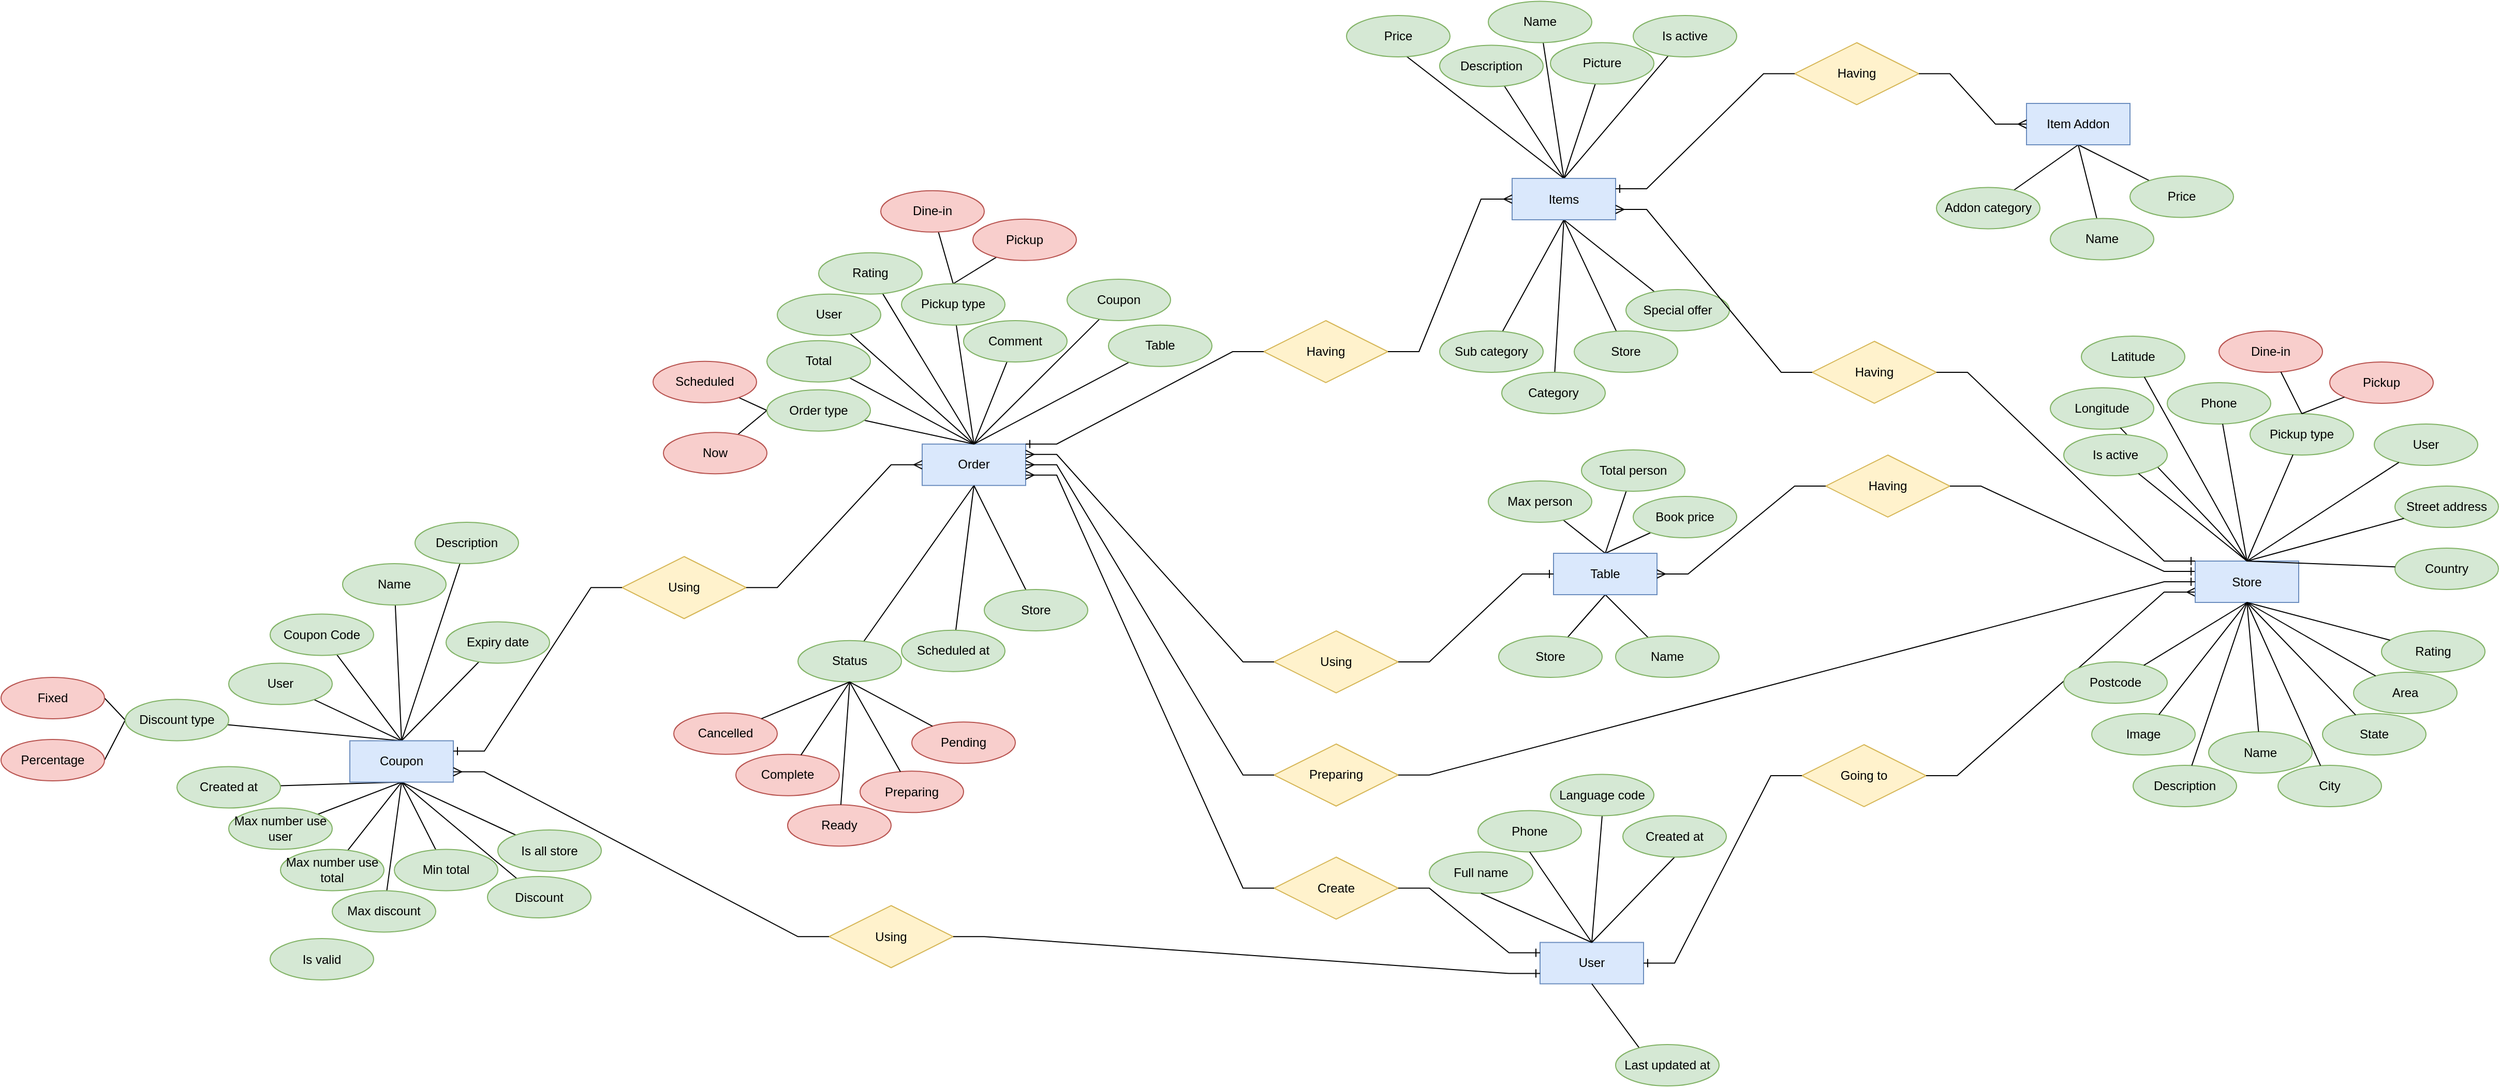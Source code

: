<mxfile version="17.3.0" type="device"><diagram id="HuXtwQ8Sy-i9ZQJ4_Wx1" name="Page-1"><mxGraphModel dx="3544" dy="1896" grid="1" gridSize="10" guides="1" tooltips="1" connect="1" arrows="1" fold="1" page="1" pageScale="1" pageWidth="827" pageHeight="1169" math="0" shadow="0"><root><mxCell id="0"/><mxCell id="1" parent="0"/><mxCell id="6XpswKt0J4BqxLUKa-q8-3" value="User" style="whiteSpace=wrap;html=1;align=center;fillColor=#dae8fc;strokeColor=#6c8ebf;" vertex="1" parent="1"><mxGeometry x="-573" y="661.25" width="100" height="40" as="geometry"/></mxCell><mxCell id="6XpswKt0J4BqxLUKa-q8-4" value="Full name" style="ellipse;whiteSpace=wrap;html=1;align=center;fillColor=#d5e8d4;strokeColor=#82b366;" vertex="1" parent="1"><mxGeometry x="-680" y="573.75" width="100" height="40" as="geometry"/></mxCell><mxCell id="6XpswKt0J4BqxLUKa-q8-5" value="" style="endArrow=none;html=1;rounded=0;exitX=0.5;exitY=1;exitDx=0;exitDy=0;entryX=0.5;entryY=0;entryDx=0;entryDy=0;" edge="1" parent="1" source="6XpswKt0J4BqxLUKa-q8-4" target="6XpswKt0J4BqxLUKa-q8-3"><mxGeometry relative="1" as="geometry"><mxPoint x="-600" y="666.25" as="sourcePoint"/><mxPoint x="-530" y="656.25" as="targetPoint"/></mxGeometry></mxCell><mxCell id="6XpswKt0J4BqxLUKa-q8-6" value="Phone" style="ellipse;whiteSpace=wrap;html=1;align=center;fillColor=#d5e8d4;strokeColor=#82b366;" vertex="1" parent="1"><mxGeometry x="-633" y="533.75" width="100" height="40" as="geometry"/></mxCell><mxCell id="6XpswKt0J4BqxLUKa-q8-7" value="" style="endArrow=none;html=1;rounded=0;exitX=0.5;exitY=1;exitDx=0;exitDy=0;entryX=0.5;entryY=0;entryDx=0;entryDy=0;" edge="1" parent="1" source="6XpswKt0J4BqxLUKa-q8-6" target="6XpswKt0J4BqxLUKa-q8-3"><mxGeometry relative="1" as="geometry"><mxPoint x="-550" y="618.75" as="sourcePoint"/><mxPoint x="-523" y="656.25" as="targetPoint"/></mxGeometry></mxCell><mxCell id="6XpswKt0J4BqxLUKa-q8-8" style="edgeStyle=none;curved=1;rounded=0;orthogonalLoop=1;jettySize=auto;html=1;exitX=0.5;exitY=1;exitDx=0;exitDy=0;entryX=0.5;entryY=0;entryDx=0;entryDy=0;endArrow=none;startSize=14;endSize=14;sourcePerimeterSpacing=8;targetPerimeterSpacing=8;endFill=0;" edge="1" parent="1" source="6XpswKt0J4BqxLUKa-q8-9" target="6XpswKt0J4BqxLUKa-q8-3"><mxGeometry relative="1" as="geometry"/></mxCell><mxCell id="6XpswKt0J4BqxLUKa-q8-9" value="Language code" style="ellipse;whiteSpace=wrap;html=1;align=center;fillColor=#d5e8d4;strokeColor=#82b366;" vertex="1" parent="1"><mxGeometry x="-563" y="498.75" width="100" height="40" as="geometry"/></mxCell><mxCell id="6XpswKt0J4BqxLUKa-q8-10" style="edgeStyle=none;curved=1;rounded=0;orthogonalLoop=1;jettySize=auto;html=1;exitX=0.5;exitY=1;exitDx=0;exitDy=0;entryX=0.5;entryY=0;entryDx=0;entryDy=0;endArrow=none;endFill=0;startSize=14;endSize=14;sourcePerimeterSpacing=8;targetPerimeterSpacing=8;" edge="1" parent="1" source="6XpswKt0J4BqxLUKa-q8-11" target="6XpswKt0J4BqxLUKa-q8-3"><mxGeometry relative="1" as="geometry"/></mxCell><mxCell id="6XpswKt0J4BqxLUKa-q8-11" value="Created at" style="ellipse;whiteSpace=wrap;html=1;align=center;fillColor=#d5e8d4;strokeColor=#82b366;" vertex="1" parent="1"><mxGeometry x="-493" y="538.75" width="100" height="40" as="geometry"/></mxCell><mxCell id="6XpswKt0J4BqxLUKa-q8-12" style="edgeStyle=none;curved=1;rounded=0;orthogonalLoop=1;jettySize=auto;html=1;exitX=0.5;exitY=1;exitDx=0;exitDy=0;endArrow=none;endFill=0;startSize=14;endSize=14;sourcePerimeterSpacing=8;targetPerimeterSpacing=8;entryX=0.5;entryY=1;entryDx=0;entryDy=0;" edge="1" parent="1" source="6XpswKt0J4BqxLUKa-q8-13" target="6XpswKt0J4BqxLUKa-q8-3"><mxGeometry relative="1" as="geometry"><mxPoint x="-520" y="710" as="targetPoint"/></mxGeometry></mxCell><mxCell id="6XpswKt0J4BqxLUKa-q8-13" value="Last updated at" style="ellipse;whiteSpace=wrap;html=1;align=center;fillColor=#d5e8d4;strokeColor=#82b366;" vertex="1" parent="1"><mxGeometry x="-500" y="760" width="100" height="40" as="geometry"/></mxCell><mxCell id="6XpswKt0J4BqxLUKa-q8-70" style="edgeStyle=none;rounded=0;orthogonalLoop=1;jettySize=auto;html=1;exitX=0.5;exitY=0;exitDx=0;exitDy=0;endArrow=none;endFill=0;" edge="1" parent="1" source="6XpswKt0J4BqxLUKa-q8-31" target="6XpswKt0J4BqxLUKa-q8-32"><mxGeometry relative="1" as="geometry"/></mxCell><mxCell id="6XpswKt0J4BqxLUKa-q8-71" style="edgeStyle=none;rounded=0;orthogonalLoop=1;jettySize=auto;html=1;exitX=0.5;exitY=0;exitDx=0;exitDy=0;endArrow=none;endFill=0;" edge="1" parent="1" source="6XpswKt0J4BqxLUKa-q8-31" target="6XpswKt0J4BqxLUKa-q8-33"><mxGeometry relative="1" as="geometry"/></mxCell><mxCell id="6XpswKt0J4BqxLUKa-q8-72" style="edgeStyle=none;rounded=0;orthogonalLoop=1;jettySize=auto;html=1;exitX=0.5;exitY=0;exitDx=0;exitDy=0;endArrow=none;endFill=0;" edge="1" parent="1" source="6XpswKt0J4BqxLUKa-q8-31" target="6XpswKt0J4BqxLUKa-q8-34"><mxGeometry relative="1" as="geometry"/></mxCell><mxCell id="6XpswKt0J4BqxLUKa-q8-73" style="edgeStyle=none;rounded=0;orthogonalLoop=1;jettySize=auto;html=1;exitX=0.5;exitY=0;exitDx=0;exitDy=0;endArrow=none;endFill=0;" edge="1" parent="1" source="6XpswKt0J4BqxLUKa-q8-31" target="6XpswKt0J4BqxLUKa-q8-35"><mxGeometry relative="1" as="geometry"/></mxCell><mxCell id="6XpswKt0J4BqxLUKa-q8-74" style="edgeStyle=none;rounded=0;orthogonalLoop=1;jettySize=auto;html=1;exitX=0.5;exitY=0;exitDx=0;exitDy=0;endArrow=none;endFill=0;" edge="1" parent="1" source="6XpswKt0J4BqxLUKa-q8-31" target="6XpswKt0J4BqxLUKa-q8-36"><mxGeometry relative="1" as="geometry"/></mxCell><mxCell id="6XpswKt0J4BqxLUKa-q8-75" style="edgeStyle=none;rounded=0;orthogonalLoop=1;jettySize=auto;html=1;exitX=0.5;exitY=0;exitDx=0;exitDy=0;endArrow=none;endFill=0;" edge="1" parent="1" source="6XpswKt0J4BqxLUKa-q8-31" target="6XpswKt0J4BqxLUKa-q8-39"><mxGeometry relative="1" as="geometry"/></mxCell><mxCell id="6XpswKt0J4BqxLUKa-q8-76" style="edgeStyle=none;rounded=0;orthogonalLoop=1;jettySize=auto;html=1;exitX=0.5;exitY=1;exitDx=0;exitDy=0;endArrow=none;endFill=0;" edge="1" parent="1" source="6XpswKt0J4BqxLUKa-q8-31" target="6XpswKt0J4BqxLUKa-q8-47"><mxGeometry relative="1" as="geometry"/></mxCell><mxCell id="6XpswKt0J4BqxLUKa-q8-77" style="edgeStyle=none;rounded=0;orthogonalLoop=1;jettySize=auto;html=1;exitX=0.5;exitY=1;exitDx=0;exitDy=0;endArrow=none;endFill=0;" edge="1" parent="1" source="6XpswKt0J4BqxLUKa-q8-31" target="6XpswKt0J4BqxLUKa-q8-46"><mxGeometry relative="1" as="geometry"/></mxCell><mxCell id="6XpswKt0J4BqxLUKa-q8-78" style="edgeStyle=none;rounded=0;orthogonalLoop=1;jettySize=auto;html=1;exitX=0.5;exitY=1;exitDx=0;exitDy=0;endArrow=none;endFill=0;" edge="1" parent="1" source="6XpswKt0J4BqxLUKa-q8-31" target="6XpswKt0J4BqxLUKa-q8-45"><mxGeometry relative="1" as="geometry"/></mxCell><mxCell id="6XpswKt0J4BqxLUKa-q8-79" style="edgeStyle=none;rounded=0;orthogonalLoop=1;jettySize=auto;html=1;exitX=0.5;exitY=1;exitDx=0;exitDy=0;endArrow=none;endFill=0;" edge="1" parent="1" source="6XpswKt0J4BqxLUKa-q8-31" target="6XpswKt0J4BqxLUKa-q8-44"><mxGeometry relative="1" as="geometry"/></mxCell><mxCell id="6XpswKt0J4BqxLUKa-q8-80" style="edgeStyle=none;rounded=0;orthogonalLoop=1;jettySize=auto;html=1;exitX=0.5;exitY=1;exitDx=0;exitDy=0;endArrow=none;endFill=0;" edge="1" parent="1" source="6XpswKt0J4BqxLUKa-q8-31" target="6XpswKt0J4BqxLUKa-q8-43"><mxGeometry relative="1" as="geometry"/></mxCell><mxCell id="6XpswKt0J4BqxLUKa-q8-81" style="edgeStyle=none;rounded=0;orthogonalLoop=1;jettySize=auto;html=1;exitX=0.5;exitY=1;exitDx=0;exitDy=0;endArrow=none;endFill=0;" edge="1" parent="1" source="6XpswKt0J4BqxLUKa-q8-31" target="6XpswKt0J4BqxLUKa-q8-42"><mxGeometry relative="1" as="geometry"/></mxCell><mxCell id="6XpswKt0J4BqxLUKa-q8-82" style="edgeStyle=none;rounded=0;orthogonalLoop=1;jettySize=auto;html=1;exitX=0.5;exitY=1;exitDx=0;exitDy=0;endArrow=none;endFill=0;" edge="1" parent="1" source="6XpswKt0J4BqxLUKa-q8-31" target="6XpswKt0J4BqxLUKa-q8-48"><mxGeometry relative="1" as="geometry"/></mxCell><mxCell id="6XpswKt0J4BqxLUKa-q8-31" value="Coupon" style="whiteSpace=wrap;html=1;align=center;fillColor=#dae8fc;strokeColor=#6c8ebf;" vertex="1" parent="1"><mxGeometry x="-1723" y="466.25" width="100" height="40" as="geometry"/></mxCell><mxCell id="6XpswKt0J4BqxLUKa-q8-32" value="User" style="ellipse;whiteSpace=wrap;html=1;align=center;fillColor=#d5e8d4;strokeColor=#82b366;" vertex="1" parent="1"><mxGeometry x="-1840" y="391.25" width="100" height="40" as="geometry"/></mxCell><mxCell id="6XpswKt0J4BqxLUKa-q8-33" value="Coupon Code" style="ellipse;whiteSpace=wrap;html=1;align=center;fillColor=#d5e8d4;strokeColor=#82b366;" vertex="1" parent="1"><mxGeometry x="-1800" y="343.75" width="100" height="40" as="geometry"/></mxCell><mxCell id="6XpswKt0J4BqxLUKa-q8-34" value="Name" style="ellipse;whiteSpace=wrap;html=1;align=center;fillColor=#d5e8d4;strokeColor=#82b366;" vertex="1" parent="1"><mxGeometry x="-1730" y="295" width="100" height="40" as="geometry"/></mxCell><mxCell id="6XpswKt0J4BqxLUKa-q8-35" value="Description" style="ellipse;whiteSpace=wrap;html=1;align=center;fillColor=#d5e8d4;strokeColor=#82b366;" vertex="1" parent="1"><mxGeometry x="-1660" y="255" width="100" height="40" as="geometry"/></mxCell><mxCell id="6XpswKt0J4BqxLUKa-q8-36" value="Expiry date" style="ellipse;whiteSpace=wrap;html=1;align=center;fillColor=#d5e8d4;strokeColor=#82b366;" vertex="1" parent="1"><mxGeometry x="-1630" y="351.25" width="100" height="40" as="geometry"/></mxCell><mxCell id="6XpswKt0J4BqxLUKa-q8-37" style="edgeStyle=none;curved=1;rounded=0;orthogonalLoop=1;jettySize=auto;html=1;exitX=0;exitY=0.5;exitDx=0;exitDy=0;entryX=1;entryY=0.5;entryDx=0;entryDy=0;endArrow=none;endFill=0;startSize=14;endSize=14;sourcePerimeterSpacing=8;targetPerimeterSpacing=8;" edge="1" parent="1" source="6XpswKt0J4BqxLUKa-q8-39" target="6XpswKt0J4BqxLUKa-q8-41"><mxGeometry relative="1" as="geometry"/></mxCell><mxCell id="6XpswKt0J4BqxLUKa-q8-38" style="edgeStyle=none;curved=1;rounded=0;orthogonalLoop=1;jettySize=auto;html=1;exitX=0;exitY=0.5;exitDx=0;exitDy=0;entryX=1;entryY=0.5;entryDx=0;entryDy=0;endArrow=none;endFill=0;startSize=14;endSize=14;sourcePerimeterSpacing=8;targetPerimeterSpacing=8;" edge="1" parent="1" source="6XpswKt0J4BqxLUKa-q8-39" target="6XpswKt0J4BqxLUKa-q8-40"><mxGeometry relative="1" as="geometry"/></mxCell><mxCell id="6XpswKt0J4BqxLUKa-q8-39" value="Discount type" style="ellipse;whiteSpace=wrap;html=1;align=center;fillColor=#d5e8d4;strokeColor=#82b366;" vertex="1" parent="1"><mxGeometry x="-1940" y="426.25" width="100" height="40" as="geometry"/></mxCell><mxCell id="6XpswKt0J4BqxLUKa-q8-40" value="Fixed" style="ellipse;whiteSpace=wrap;html=1;align=center;fillColor=#f8cecc;strokeColor=#b85450;" vertex="1" parent="1"><mxGeometry x="-2060" y="405" width="100" height="40" as="geometry"/></mxCell><mxCell id="6XpswKt0J4BqxLUKa-q8-41" value="Percentage" style="ellipse;whiteSpace=wrap;html=1;align=center;fillColor=#f8cecc;strokeColor=#b85450;" vertex="1" parent="1"><mxGeometry x="-2060" y="465" width="100" height="40" as="geometry"/></mxCell><mxCell id="6XpswKt0J4BqxLUKa-q8-42" value="Discount" style="ellipse;whiteSpace=wrap;html=1;align=center;fillColor=#d5e8d4;strokeColor=#82b366;" vertex="1" parent="1"><mxGeometry x="-1590" y="597.5" width="100" height="40" as="geometry"/></mxCell><mxCell id="6XpswKt0J4BqxLUKa-q8-43" value="Min total" style="ellipse;whiteSpace=wrap;html=1;align=center;fillColor=#d5e8d4;strokeColor=#82b366;" vertex="1" parent="1"><mxGeometry x="-1680" y="571.25" width="100" height="40" as="geometry"/></mxCell><mxCell id="6XpswKt0J4BqxLUKa-q8-44" value="Max discount" style="ellipse;whiteSpace=wrap;html=1;align=center;fillColor=#d5e8d4;strokeColor=#82b366;" vertex="1" parent="1"><mxGeometry x="-1740" y="611.25" width="100" height="40" as="geometry"/></mxCell><mxCell id="6XpswKt0J4BqxLUKa-q8-45" value="Max number use total" style="ellipse;whiteSpace=wrap;html=1;align=center;fillColor=#d5e8d4;strokeColor=#82b366;" vertex="1" parent="1"><mxGeometry x="-1790" y="571.25" width="100" height="40" as="geometry"/></mxCell><mxCell id="6XpswKt0J4BqxLUKa-q8-46" value="Max number use user" style="ellipse;whiteSpace=wrap;html=1;align=center;fillColor=#d5e8d4;strokeColor=#82b366;" vertex="1" parent="1"><mxGeometry x="-1840" y="531.25" width="100" height="40" as="geometry"/></mxCell><mxCell id="6XpswKt0J4BqxLUKa-q8-47" value="Created at" style="ellipse;whiteSpace=wrap;html=1;align=center;fillColor=#d5e8d4;strokeColor=#82b366;" vertex="1" parent="1"><mxGeometry x="-1890" y="491.25" width="100" height="40" as="geometry"/></mxCell><mxCell id="6XpswKt0J4BqxLUKa-q8-48" value="Is all store" style="ellipse;whiteSpace=wrap;html=1;align=center;fillColor=#d5e8d4;strokeColor=#82b366;" vertex="1" parent="1"><mxGeometry x="-1580" y="552.5" width="100" height="40" as="geometry"/></mxCell><mxCell id="6XpswKt0J4BqxLUKa-q8-49" value="Is valid" style="ellipse;whiteSpace=wrap;html=1;align=center;fillColor=#d5e8d4;strokeColor=#82b366;" vertex="1" parent="1"><mxGeometry x="-1800" y="657.5" width="100" height="40" as="geometry"/></mxCell><mxCell id="6XpswKt0J4BqxLUKa-q8-50" value="Using" style="shape=rhombus;perimeter=rhombusPerimeter;whiteSpace=wrap;html=1;align=center;fillColor=#fff2cc;strokeColor=#d6b656;" vertex="1" parent="1"><mxGeometry x="-1260" y="625.63" width="120" height="60" as="geometry"/></mxCell><mxCell id="6XpswKt0J4BqxLUKa-q8-52" value="" style="edgeStyle=entityRelationEdgeStyle;fontSize=12;html=1;endArrow=ERmany;rounded=0;entryX=1;entryY=0.75;entryDx=0;entryDy=0;" edge="1" parent="1" source="6XpswKt0J4BqxLUKa-q8-50" target="6XpswKt0J4BqxLUKa-q8-31"><mxGeometry width="100" height="100" relative="1" as="geometry"><mxPoint x="-1670.0" y="745.63" as="sourcePoint"/><mxPoint x="-1580" y="820.63" as="targetPoint"/></mxGeometry></mxCell><mxCell id="6XpswKt0J4BqxLUKa-q8-53" value="" style="edgeStyle=entityRelationEdgeStyle;fontSize=12;html=1;endArrow=ERone;endFill=1;rounded=0;exitX=1;exitY=0.5;exitDx=0;exitDy=0;entryX=0;entryY=0.75;entryDx=0;entryDy=0;" edge="1" parent="1" source="6XpswKt0J4BqxLUKa-q8-50" target="6XpswKt0J4BqxLUKa-q8-3"><mxGeometry width="100" height="100" relative="1" as="geometry"><mxPoint x="-837" y="1038.75" as="sourcePoint"/><mxPoint x="-627" y="933.75" as="targetPoint"/></mxGeometry></mxCell><mxCell id="6XpswKt0J4BqxLUKa-q8-64" style="edgeStyle=none;rounded=0;orthogonalLoop=1;jettySize=auto;html=1;exitX=0.5;exitY=0;exitDx=0;exitDy=0;endArrow=none;endFill=0;" edge="1" parent="1" source="6XpswKt0J4BqxLUKa-q8-55" target="6XpswKt0J4BqxLUKa-q8-59"><mxGeometry relative="1" as="geometry"/></mxCell><mxCell id="6XpswKt0J4BqxLUKa-q8-83" style="edgeStyle=none;rounded=0;orthogonalLoop=1;jettySize=auto;html=1;exitX=0.5;exitY=1;exitDx=0;exitDy=0;endArrow=none;endFill=0;" edge="1" parent="1" source="6XpswKt0J4BqxLUKa-q8-55" target="6XpswKt0J4BqxLUKa-q8-65"><mxGeometry relative="1" as="geometry"/></mxCell><mxCell id="6XpswKt0J4BqxLUKa-q8-115" style="edgeStyle=none;rounded=0;orthogonalLoop=1;jettySize=auto;html=1;exitX=0.5;exitY=1;exitDx=0;exitDy=0;endArrow=none;endFill=0;" edge="1" parent="1" source="6XpswKt0J4BqxLUKa-q8-55" target="6XpswKt0J4BqxLUKa-q8-97"><mxGeometry relative="1" as="geometry"/></mxCell><mxCell id="6XpswKt0J4BqxLUKa-q8-116" style="edgeStyle=none;rounded=0;orthogonalLoop=1;jettySize=auto;html=1;exitX=0.5;exitY=0;exitDx=0;exitDy=0;endArrow=none;endFill=0;" edge="1" parent="1" source="6XpswKt0J4BqxLUKa-q8-55" target="6XpswKt0J4BqxLUKa-q8-56"><mxGeometry relative="1" as="geometry"/></mxCell><mxCell id="6XpswKt0J4BqxLUKa-q8-117" style="edgeStyle=none;rounded=0;orthogonalLoop=1;jettySize=auto;html=1;exitX=0.5;exitY=0;exitDx=0;exitDy=0;endArrow=none;endFill=0;" edge="1" parent="1" source="6XpswKt0J4BqxLUKa-q8-55" target="6XpswKt0J4BqxLUKa-q8-104"><mxGeometry relative="1" as="geometry"/></mxCell><mxCell id="6XpswKt0J4BqxLUKa-q8-118" style="edgeStyle=none;rounded=0;orthogonalLoop=1;jettySize=auto;html=1;exitX=0.5;exitY=0;exitDx=0;exitDy=0;endArrow=none;endFill=0;" edge="1" parent="1" source="6XpswKt0J4BqxLUKa-q8-55" target="6XpswKt0J4BqxLUKa-q8-98"><mxGeometry relative="1" as="geometry"/></mxCell><mxCell id="6XpswKt0J4BqxLUKa-q8-119" style="edgeStyle=none;rounded=0;orthogonalLoop=1;jettySize=auto;html=1;exitX=0.5;exitY=0;exitDx=0;exitDy=0;endArrow=none;endFill=0;" edge="1" parent="1" source="6XpswKt0J4BqxLUKa-q8-55" target="6XpswKt0J4BqxLUKa-q8-105"><mxGeometry relative="1" as="geometry"/></mxCell><mxCell id="6XpswKt0J4BqxLUKa-q8-55" value="Order" style="whiteSpace=wrap;html=1;align=center;fillColor=#dae8fc;strokeColor=#6c8ebf;" vertex="1" parent="1"><mxGeometry x="-1170" y="179.38" width="100" height="40" as="geometry"/></mxCell><mxCell id="6XpswKt0J4BqxLUKa-q8-56" value="User" style="ellipse;whiteSpace=wrap;html=1;align=center;fillColor=#d5e8d4;strokeColor=#82b366;" vertex="1" parent="1"><mxGeometry x="-1310" y="34.38" width="100" height="40" as="geometry"/></mxCell><mxCell id="6XpswKt0J4BqxLUKa-q8-61" style="edgeStyle=none;rounded=0;orthogonalLoop=1;jettySize=auto;html=1;entryX=0.5;entryY=1;entryDx=0;entryDy=0;endArrow=none;endFill=0;" edge="1" parent="1" source="6XpswKt0J4BqxLUKa-q8-57" target="6XpswKt0J4BqxLUKa-q8-55"><mxGeometry relative="1" as="geometry"/></mxCell><mxCell id="6XpswKt0J4BqxLUKa-q8-57" value="Store" style="ellipse;whiteSpace=wrap;html=1;align=center;fillColor=#d5e8d4;strokeColor=#82b366;" vertex="1" parent="1"><mxGeometry x="-1110" y="320" width="100" height="40" as="geometry"/></mxCell><mxCell id="6XpswKt0J4BqxLUKa-q8-62" style="edgeStyle=none;rounded=0;orthogonalLoop=1;jettySize=auto;html=1;endArrow=none;endFill=0;entryX=0.5;entryY=0;entryDx=0;entryDy=0;" edge="1" parent="1" source="6XpswKt0J4BqxLUKa-q8-58" target="6XpswKt0J4BqxLUKa-q8-55"><mxGeometry relative="1" as="geometry"><mxPoint x="-1120" y="219.38" as="targetPoint"/></mxGeometry></mxCell><mxCell id="6XpswKt0J4BqxLUKa-q8-58" value="Table" style="ellipse;whiteSpace=wrap;html=1;align=center;fillColor=#d5e8d4;strokeColor=#82b366;" vertex="1" parent="1"><mxGeometry x="-990" y="64.38" width="100" height="40" as="geometry"/></mxCell><mxCell id="6XpswKt0J4BqxLUKa-q8-59" value="Total" style="ellipse;whiteSpace=wrap;html=1;align=center;fillColor=#d5e8d4;strokeColor=#82b366;" vertex="1" parent="1"><mxGeometry x="-1320" y="79.38" width="100" height="40" as="geometry"/></mxCell><mxCell id="6XpswKt0J4BqxLUKa-q8-63" style="edgeStyle=none;rounded=0;orthogonalLoop=1;jettySize=auto;html=1;entryX=0.5;entryY=0;entryDx=0;entryDy=0;endArrow=none;endFill=0;" edge="1" parent="1" source="6XpswKt0J4BqxLUKa-q8-60" target="6XpswKt0J4BqxLUKa-q8-55"><mxGeometry relative="1" as="geometry"/></mxCell><mxCell id="6XpswKt0J4BqxLUKa-q8-60" value="Coupon" style="ellipse;whiteSpace=wrap;html=1;align=center;fillColor=#d5e8d4;strokeColor=#82b366;" vertex="1" parent="1"><mxGeometry x="-1030" y="20.0" width="100" height="40" as="geometry"/></mxCell><mxCell id="6XpswKt0J4BqxLUKa-q8-67" style="edgeStyle=none;rounded=0;orthogonalLoop=1;jettySize=auto;html=1;entryX=0.5;entryY=0;entryDx=0;entryDy=0;endArrow=none;endFill=0;" edge="1" parent="1" source="6XpswKt0J4BqxLUKa-q8-66" target="6XpswKt0J4BqxLUKa-q8-55"><mxGeometry relative="1" as="geometry"/></mxCell><mxCell id="6XpswKt0J4BqxLUKa-q8-94" style="edgeStyle=none;rounded=0;orthogonalLoop=1;jettySize=auto;html=1;exitX=0;exitY=0.5;exitDx=0;exitDy=0;endArrow=none;endFill=0;" edge="1" parent="1" source="6XpswKt0J4BqxLUKa-q8-66" target="6XpswKt0J4BqxLUKa-q8-93"><mxGeometry relative="1" as="geometry"/></mxCell><mxCell id="6XpswKt0J4BqxLUKa-q8-96" style="edgeStyle=none;rounded=0;orthogonalLoop=1;jettySize=auto;html=1;exitX=0;exitY=0.5;exitDx=0;exitDy=0;endArrow=none;endFill=0;" edge="1" parent="1" source="6XpswKt0J4BqxLUKa-q8-66" target="6XpswKt0J4BqxLUKa-q8-95"><mxGeometry relative="1" as="geometry"/></mxCell><mxCell id="6XpswKt0J4BqxLUKa-q8-66" value="Order type" style="ellipse;whiteSpace=wrap;html=1;align=center;fillColor=#d5e8d4;strokeColor=#82b366;" vertex="1" parent="1"><mxGeometry x="-1320" y="126.88" width="100" height="40" as="geometry"/></mxCell><mxCell id="6XpswKt0J4BqxLUKa-q8-93" value="Now" style="ellipse;whiteSpace=wrap;html=1;align=center;fillColor=#f8cecc;strokeColor=#b85450;" vertex="1" parent="1"><mxGeometry x="-1420" y="168.13" width="100" height="40" as="geometry"/></mxCell><mxCell id="6XpswKt0J4BqxLUKa-q8-95" value="Scheduled" style="ellipse;whiteSpace=wrap;html=1;align=center;fillColor=#f8cecc;strokeColor=#b85450;" vertex="1" parent="1"><mxGeometry x="-1430" y="99.38" width="100" height="40" as="geometry"/></mxCell><mxCell id="6XpswKt0J4BqxLUKa-q8-97" value="Scheduled at" style="ellipse;whiteSpace=wrap;html=1;align=center;fillColor=#d5e8d4;strokeColor=#82b366;" vertex="1" parent="1"><mxGeometry x="-1190" y="359.38" width="100" height="40" as="geometry"/></mxCell><mxCell id="6XpswKt0J4BqxLUKa-q8-102" style="edgeStyle=none;rounded=0;orthogonalLoop=1;jettySize=auto;html=1;exitX=0.5;exitY=0;exitDx=0;exitDy=0;endArrow=none;endFill=0;" edge="1" parent="1" source="6XpswKt0J4BqxLUKa-q8-98" target="6XpswKt0J4BqxLUKa-q8-100"><mxGeometry relative="1" as="geometry"/></mxCell><mxCell id="6XpswKt0J4BqxLUKa-q8-103" style="edgeStyle=none;rounded=0;orthogonalLoop=1;jettySize=auto;html=1;exitX=0.5;exitY=0;exitDx=0;exitDy=0;endArrow=none;endFill=0;" edge="1" parent="1" source="6XpswKt0J4BqxLUKa-q8-98" target="6XpswKt0J4BqxLUKa-q8-101"><mxGeometry relative="1" as="geometry"/></mxCell><mxCell id="6XpswKt0J4BqxLUKa-q8-98" value="Pickup type" style="ellipse;whiteSpace=wrap;html=1;align=center;fillColor=#d5e8d4;strokeColor=#82b366;" vertex="1" parent="1"><mxGeometry x="-1190" y="24.38" width="100" height="40" as="geometry"/></mxCell><mxCell id="6XpswKt0J4BqxLUKa-q8-100" value="Dine-in" style="ellipse;whiteSpace=wrap;html=1;align=center;fillColor=#f8cecc;strokeColor=#b85450;" vertex="1" parent="1"><mxGeometry x="-1210" y="-65.62" width="100" height="40" as="geometry"/></mxCell><mxCell id="6XpswKt0J4BqxLUKa-q8-101" value="Pickup" style="ellipse;whiteSpace=wrap;html=1;align=center;fillColor=#f8cecc;strokeColor=#b85450;" vertex="1" parent="1"><mxGeometry x="-1121" y="-38.12" width="100" height="40" as="geometry"/></mxCell><mxCell id="6XpswKt0J4BqxLUKa-q8-104" value="Rating" style="ellipse;whiteSpace=wrap;html=1;align=center;fillColor=#d5e8d4;strokeColor=#82b366;" vertex="1" parent="1"><mxGeometry x="-1270" y="-5.62" width="100" height="40" as="geometry"/></mxCell><mxCell id="6XpswKt0J4BqxLUKa-q8-105" value="Comment" style="ellipse;whiteSpace=wrap;html=1;align=center;fillColor=#d5e8d4;strokeColor=#82b366;" vertex="1" parent="1"><mxGeometry x="-1130" y="60.0" width="100" height="40" as="geometry"/></mxCell><mxCell id="6XpswKt0J4BqxLUKa-q8-111" value="Create" style="shape=rhombus;perimeter=rhombusPerimeter;whiteSpace=wrap;html=1;align=center;fillColor=#fff2cc;strokeColor=#d6b656;" vertex="1" parent="1"><mxGeometry x="-830" y="578.75" width="120" height="60" as="geometry"/></mxCell><mxCell id="6XpswKt0J4BqxLUKa-q8-113" value="" style="edgeStyle=entityRelationEdgeStyle;fontSize=12;html=1;endArrow=ERone;endFill=1;rounded=0;entryX=0;entryY=0.25;entryDx=0;entryDy=0;" edge="1" parent="1" source="6XpswKt0J4BqxLUKa-q8-111" target="6XpswKt0J4BqxLUKa-q8-3"><mxGeometry width="100" height="100" relative="1" as="geometry"><mxPoint x="-830" y="721.25" as="sourcePoint"/><mxPoint x="-633" y="903.75" as="targetPoint"/></mxGeometry></mxCell><mxCell id="6XpswKt0J4BqxLUKa-q8-114" value="" style="edgeStyle=entityRelationEdgeStyle;fontSize=12;html=1;endArrow=ERmany;rounded=0;entryX=1;entryY=0.75;entryDx=0;entryDy=0;" edge="1" parent="1" source="6XpswKt0J4BqxLUKa-q8-111" target="6XpswKt0J4BqxLUKa-q8-55"><mxGeometry width="100" height="100" relative="1" as="geometry"><mxPoint x="-930" y="313.13" as="sourcePoint"/><mxPoint x="-1353" y="648.13" as="targetPoint"/></mxGeometry></mxCell><mxCell id="6XpswKt0J4BqxLUKa-q8-65" value="Status" style="ellipse;whiteSpace=wrap;html=1;align=center;fillColor=#d5e8d4;strokeColor=#82b366;" vertex="1" parent="1"><mxGeometry x="-1290" y="369.38" width="100" height="40" as="geometry"/></mxCell><mxCell id="6XpswKt0J4BqxLUKa-q8-68" value="Pending" style="ellipse;whiteSpace=wrap;html=1;align=center;fillColor=#f8cecc;strokeColor=#b85450;" vertex="1" parent="1"><mxGeometry x="-1180" y="448.13" width="100" height="40" as="geometry"/></mxCell><mxCell id="6XpswKt0J4BqxLUKa-q8-88" style="edgeStyle=none;rounded=0;orthogonalLoop=1;jettySize=auto;html=1;exitX=0.5;exitY=1;exitDx=0;exitDy=0;endArrow=none;endFill=0;" edge="1" parent="1" source="6XpswKt0J4BqxLUKa-q8-65" target="6XpswKt0J4BqxLUKa-q8-68"><mxGeometry relative="1" as="geometry"/></mxCell><mxCell id="6XpswKt0J4BqxLUKa-q8-84" value="Preparing" style="ellipse;whiteSpace=wrap;html=1;align=center;fillColor=#f8cecc;strokeColor=#b85450;" vertex="1" parent="1"><mxGeometry x="-1230" y="495.63" width="100" height="40" as="geometry"/></mxCell><mxCell id="6XpswKt0J4BqxLUKa-q8-90" style="edgeStyle=none;rounded=0;orthogonalLoop=1;jettySize=auto;html=1;exitX=0.5;exitY=1;exitDx=0;exitDy=0;endArrow=none;endFill=0;" edge="1" parent="1" source="6XpswKt0J4BqxLUKa-q8-65" target="6XpswKt0J4BqxLUKa-q8-84"><mxGeometry relative="1" as="geometry"/></mxCell><mxCell id="6XpswKt0J4BqxLUKa-q8-85" value="Ready" style="ellipse;whiteSpace=wrap;html=1;align=center;fillColor=#f8cecc;strokeColor=#b85450;" vertex="1" parent="1"><mxGeometry x="-1300" y="528.13" width="100" height="40" as="geometry"/></mxCell><mxCell id="6XpswKt0J4BqxLUKa-q8-89" style="edgeStyle=none;rounded=0;orthogonalLoop=1;jettySize=auto;html=1;exitX=0.5;exitY=1;exitDx=0;exitDy=0;endArrow=none;endFill=0;" edge="1" parent="1" source="6XpswKt0J4BqxLUKa-q8-65" target="6XpswKt0J4BqxLUKa-q8-85"><mxGeometry relative="1" as="geometry"><mxPoint x="-1270.348" y="94.433" as="targetPoint"/></mxGeometry></mxCell><mxCell id="6XpswKt0J4BqxLUKa-q8-86" value="Complete" style="ellipse;whiteSpace=wrap;html=1;align=center;fillColor=#f8cecc;strokeColor=#b85450;" vertex="1" parent="1"><mxGeometry x="-1350" y="479.38" width="100" height="40" as="geometry"/></mxCell><mxCell id="6XpswKt0J4BqxLUKa-q8-92" style="edgeStyle=none;rounded=0;orthogonalLoop=1;jettySize=auto;html=1;exitX=0.5;exitY=1;exitDx=0;exitDy=0;endArrow=none;endFill=0;" edge="1" parent="1" source="6XpswKt0J4BqxLUKa-q8-65" target="6XpswKt0J4BqxLUKa-q8-86"><mxGeometry relative="1" as="geometry"/></mxCell><mxCell id="6XpswKt0J4BqxLUKa-q8-87" value="Cancelled" style="ellipse;whiteSpace=wrap;html=1;align=center;fillColor=#f8cecc;strokeColor=#b85450;" vertex="1" parent="1"><mxGeometry x="-1410" y="439.38" width="100" height="40" as="geometry"/></mxCell><mxCell id="6XpswKt0J4BqxLUKa-q8-108" style="edgeStyle=none;rounded=0;orthogonalLoop=1;jettySize=auto;html=1;endArrow=none;endFill=0;exitX=0.5;exitY=1;exitDx=0;exitDy=0;" edge="1" parent="1" source="6XpswKt0J4BqxLUKa-q8-65" target="6XpswKt0J4BqxLUKa-q8-87"><mxGeometry relative="1" as="geometry"/></mxCell><mxCell id="6XpswKt0J4BqxLUKa-q8-120" value="Using" style="shape=rhombus;perimeter=rhombusPerimeter;whiteSpace=wrap;html=1;align=center;fillColor=#fff2cc;strokeColor=#d6b656;" vertex="1" parent="1"><mxGeometry x="-1460" y="288.13" width="120" height="60" as="geometry"/></mxCell><mxCell id="6XpswKt0J4BqxLUKa-q8-121" value="" style="edgeStyle=entityRelationEdgeStyle;fontSize=12;html=1;endArrow=ERmany;rounded=0;entryX=0;entryY=0.5;entryDx=0;entryDy=0;" edge="1" parent="1" source="6XpswKt0J4BqxLUKa-q8-120" target="6XpswKt0J4BqxLUKa-q8-55"><mxGeometry width="100" height="100" relative="1" as="geometry"><mxPoint x="-1080" y="763.13" as="sourcePoint"/><mxPoint x="-1353" y="648.13" as="targetPoint"/></mxGeometry></mxCell><mxCell id="6XpswKt0J4BqxLUKa-q8-122" value="" style="edgeStyle=entityRelationEdgeStyle;fontSize=12;html=1;endArrow=ERone;endFill=1;rounded=0;entryX=1;entryY=0.25;entryDx=0;entryDy=0;" edge="1" parent="1" source="6XpswKt0J4BqxLUKa-q8-120" target="6XpswKt0J4BqxLUKa-q8-31"><mxGeometry width="100" height="100" relative="1" as="geometry"><mxPoint x="-800" y="323.13" as="sourcePoint"/><mxPoint x="-1940" y="619.38" as="targetPoint"/></mxGeometry></mxCell><mxCell id="6XpswKt0J4BqxLUKa-q8-165" value="Going to" style="shape=rhombus;perimeter=rhombusPerimeter;whiteSpace=wrap;html=1;align=center;fillColor=#fff2cc;strokeColor=#d6b656;" vertex="1" parent="1"><mxGeometry x="-320" y="470" width="120" height="60" as="geometry"/></mxCell><mxCell id="6XpswKt0J4BqxLUKa-q8-166" value="" style="edgeStyle=entityRelationEdgeStyle;fontSize=12;html=1;endArrow=ERone;endFill=1;rounded=0;" edge="1" parent="1" source="6XpswKt0J4BqxLUKa-q8-165" target="6XpswKt0J4BqxLUKa-q8-3"><mxGeometry width="100" height="100" relative="1" as="geometry"><mxPoint x="-750.0" y="613.75" as="sourcePoint"/><mxPoint x="-563" y="691.25" as="targetPoint"/></mxGeometry></mxCell><mxCell id="6XpswKt0J4BqxLUKa-q8-167" value="" style="edgeStyle=entityRelationEdgeStyle;fontSize=12;html=1;endArrow=ERmany;rounded=0;entryX=0;entryY=0.75;entryDx=0;entryDy=0;" edge="1" parent="1" source="6XpswKt0J4BqxLUKa-q8-165" target="6XpswKt0J4BqxLUKa-q8-123"><mxGeometry width="100" height="100" relative="1" as="geometry"><mxPoint x="-870" y="613.75" as="sourcePoint"/><mxPoint x="-1010" y="500" as="targetPoint"/></mxGeometry></mxCell><mxCell id="6XpswKt0J4BqxLUKa-q8-174" style="edgeStyle=none;rounded=0;orthogonalLoop=1;jettySize=auto;html=1;exitX=0.5;exitY=0;exitDx=0;exitDy=0;endArrow=none;endFill=0;" edge="1" parent="1" source="6XpswKt0J4BqxLUKa-q8-168" target="6XpswKt0J4BqxLUKa-q8-171"><mxGeometry relative="1" as="geometry"/></mxCell><mxCell id="6XpswKt0J4BqxLUKa-q8-175" style="edgeStyle=none;rounded=0;orthogonalLoop=1;jettySize=auto;html=1;exitX=0.5;exitY=0;exitDx=0;exitDy=0;endArrow=none;endFill=0;" edge="1" parent="1" source="6XpswKt0J4BqxLUKa-q8-168" target="6XpswKt0J4BqxLUKa-q8-172"><mxGeometry relative="1" as="geometry"/></mxCell><mxCell id="6XpswKt0J4BqxLUKa-q8-176" style="edgeStyle=none;rounded=0;orthogonalLoop=1;jettySize=auto;html=1;exitX=0.5;exitY=0;exitDx=0;exitDy=0;endArrow=none;endFill=0;" edge="1" parent="1" source="6XpswKt0J4BqxLUKa-q8-168" target="6XpswKt0J4BqxLUKa-q8-173"><mxGeometry relative="1" as="geometry"/></mxCell><mxCell id="6XpswKt0J4BqxLUKa-q8-180" style="edgeStyle=none;rounded=0;orthogonalLoop=1;jettySize=auto;html=1;exitX=0.5;exitY=1;exitDx=0;exitDy=0;endArrow=none;endFill=0;" edge="1" parent="1" source="6XpswKt0J4BqxLUKa-q8-168" target="6XpswKt0J4BqxLUKa-q8-169"><mxGeometry relative="1" as="geometry"/></mxCell><mxCell id="6XpswKt0J4BqxLUKa-q8-181" style="edgeStyle=none;rounded=0;orthogonalLoop=1;jettySize=auto;html=1;endArrow=none;endFill=0;exitX=0.5;exitY=1;exitDx=0;exitDy=0;" edge="1" parent="1" source="6XpswKt0J4BqxLUKa-q8-168" target="6XpswKt0J4BqxLUKa-q8-170"><mxGeometry relative="1" as="geometry"/></mxCell><mxCell id="6XpswKt0J4BqxLUKa-q8-168" value="Table" style="whiteSpace=wrap;html=1;align=center;fillColor=#dae8fc;strokeColor=#6c8ebf;" vertex="1" parent="1"><mxGeometry x="-560" y="285" width="100" height="40" as="geometry"/></mxCell><mxCell id="6XpswKt0J4BqxLUKa-q8-169" value="Store" style="ellipse;whiteSpace=wrap;html=1;align=center;fillColor=#d5e8d4;strokeColor=#82b366;" vertex="1" parent="1"><mxGeometry x="-613" y="365" width="100" height="40" as="geometry"/></mxCell><mxCell id="6XpswKt0J4BqxLUKa-q8-170" value="Name" style="ellipse;whiteSpace=wrap;html=1;align=center;fillColor=#d5e8d4;strokeColor=#82b366;" vertex="1" parent="1"><mxGeometry x="-500" y="365" width="100" height="40" as="geometry"/></mxCell><mxCell id="6XpswKt0J4BqxLUKa-q8-171" value="Max person" style="ellipse;whiteSpace=wrap;html=1;align=center;fillColor=#d5e8d4;strokeColor=#82b366;" vertex="1" parent="1"><mxGeometry x="-623" y="215" width="100" height="40" as="geometry"/></mxCell><mxCell id="6XpswKt0J4BqxLUKa-q8-172" value="Total person" style="ellipse;whiteSpace=wrap;html=1;align=center;fillColor=#d5e8d4;strokeColor=#82b366;" vertex="1" parent="1"><mxGeometry x="-533" y="185" width="100" height="40" as="geometry"/></mxCell><mxCell id="6XpswKt0J4BqxLUKa-q8-173" value="Book price" style="ellipse;whiteSpace=wrap;html=1;align=center;fillColor=#d5e8d4;strokeColor=#82b366;" vertex="1" parent="1"><mxGeometry x="-483" y="230" width="100" height="40" as="geometry"/></mxCell><mxCell id="6XpswKt0J4BqxLUKa-q8-182" value="Having" style="shape=rhombus;perimeter=rhombusPerimeter;whiteSpace=wrap;html=1;align=center;fillColor=#fff2cc;strokeColor=#d6b656;" vertex="1" parent="1"><mxGeometry x="-297" y="190" width="120" height="60" as="geometry"/></mxCell><mxCell id="6XpswKt0J4BqxLUKa-q8-183" value="" style="edgeStyle=entityRelationEdgeStyle;fontSize=12;html=1;endArrow=ERmany;rounded=0;" edge="1" parent="1" source="6XpswKt0J4BqxLUKa-q8-182" target="6XpswKt0J4BqxLUKa-q8-168"><mxGeometry width="100" height="100" relative="1" as="geometry"><mxPoint x="-350" y="360" as="sourcePoint"/><mxPoint x="70" y="417.5" as="targetPoint"/></mxGeometry></mxCell><mxCell id="6XpswKt0J4BqxLUKa-q8-184" value="" style="edgeStyle=entityRelationEdgeStyle;fontSize=12;html=1;endArrow=ERone;endFill=1;rounded=0;entryX=0;entryY=0.25;entryDx=0;entryDy=0;" edge="1" parent="1" source="6XpswKt0J4BqxLUKa-q8-182" target="6XpswKt0J4BqxLUKa-q8-123"><mxGeometry width="100" height="100" relative="1" as="geometry"><mxPoint x="-310" y="510" as="sourcePoint"/><mxPoint x="-463" y="691.25" as="targetPoint"/></mxGeometry></mxCell><mxCell id="6XpswKt0J4BqxLUKa-q8-123" value="Store" style="whiteSpace=wrap;html=1;align=center;fillColor=#dae8fc;strokeColor=#6c8ebf;" vertex="1" parent="1"><mxGeometry x="60" y="292.5" width="100" height="40" as="geometry"/></mxCell><mxCell id="6XpswKt0J4BqxLUKa-q8-124" value="User" style="ellipse;whiteSpace=wrap;html=1;align=center;fillColor=#d5e8d4;strokeColor=#82b366;" vertex="1" parent="1"><mxGeometry x="233" y="160" width="100" height="40" as="geometry"/></mxCell><mxCell id="6XpswKt0J4BqxLUKa-q8-143" style="edgeStyle=none;rounded=0;orthogonalLoop=1;jettySize=auto;html=1;exitX=0.5;exitY=0;exitDx=0;exitDy=0;endArrow=none;endFill=0;" edge="1" parent="1" source="6XpswKt0J4BqxLUKa-q8-123" target="6XpswKt0J4BqxLUKa-q8-124"><mxGeometry relative="1" as="geometry"/></mxCell><mxCell id="6XpswKt0J4BqxLUKa-q8-125" value="Name" style="ellipse;whiteSpace=wrap;html=1;align=center;fillColor=#d5e8d4;strokeColor=#82b366;" vertex="1" parent="1"><mxGeometry x="73" y="457.5" width="100" height="40" as="geometry"/></mxCell><mxCell id="6XpswKt0J4BqxLUKa-q8-141" style="edgeStyle=none;rounded=0;orthogonalLoop=1;jettySize=auto;html=1;exitX=0.5;exitY=1;exitDx=0;exitDy=0;endArrow=none;endFill=0;" edge="1" parent="1" source="6XpswKt0J4BqxLUKa-q8-123" target="6XpswKt0J4BqxLUKa-q8-125"><mxGeometry relative="1" as="geometry"/></mxCell><mxCell id="6XpswKt0J4BqxLUKa-q8-126" value="Description" style="ellipse;whiteSpace=wrap;html=1;align=center;fillColor=#d5e8d4;strokeColor=#82b366;" vertex="1" parent="1"><mxGeometry y="490" width="100" height="40" as="geometry"/></mxCell><mxCell id="6XpswKt0J4BqxLUKa-q8-140" style="edgeStyle=none;rounded=0;orthogonalLoop=1;jettySize=auto;html=1;exitX=0.5;exitY=1;exitDx=0;exitDy=0;endArrow=none;endFill=0;" edge="1" parent="1" source="6XpswKt0J4BqxLUKa-q8-123" target="6XpswKt0J4BqxLUKa-q8-126"><mxGeometry relative="1" as="geometry"/></mxCell><mxCell id="6XpswKt0J4BqxLUKa-q8-127" value="Image" style="ellipse;whiteSpace=wrap;html=1;align=center;fillColor=#d5e8d4;strokeColor=#82b366;" vertex="1" parent="1"><mxGeometry x="-40" y="440" width="100" height="40" as="geometry"/></mxCell><mxCell id="6XpswKt0J4BqxLUKa-q8-142" style="edgeStyle=none;rounded=0;orthogonalLoop=1;jettySize=auto;html=1;exitX=0.5;exitY=1;exitDx=0;exitDy=0;endArrow=none;endFill=0;" edge="1" parent="1" source="6XpswKt0J4BqxLUKa-q8-123" target="6XpswKt0J4BqxLUKa-q8-127"><mxGeometry relative="1" as="geometry"/></mxCell><mxCell id="6XpswKt0J4BqxLUKa-q8-128" value="Phone" style="ellipse;whiteSpace=wrap;html=1;align=center;fillColor=#d5e8d4;strokeColor=#82b366;" vertex="1" parent="1"><mxGeometry x="33" y="120" width="100" height="40" as="geometry"/></mxCell><mxCell id="6XpswKt0J4BqxLUKa-q8-145" style="edgeStyle=none;rounded=0;orthogonalLoop=1;jettySize=auto;html=1;exitX=0.5;exitY=0;exitDx=0;exitDy=0;endArrow=none;endFill=0;" edge="1" parent="1" source="6XpswKt0J4BqxLUKa-q8-123" target="6XpswKt0J4BqxLUKa-q8-128"><mxGeometry relative="1" as="geometry"/></mxCell><mxCell id="6XpswKt0J4BqxLUKa-q8-129" value="Pickup type" style="ellipse;whiteSpace=wrap;html=1;align=center;fillColor=#d5e8d4;strokeColor=#82b366;" vertex="1" parent="1"><mxGeometry x="113" y="150" width="100" height="40" as="geometry"/></mxCell><mxCell id="6XpswKt0J4BqxLUKa-q8-144" style="edgeStyle=none;rounded=0;orthogonalLoop=1;jettySize=auto;html=1;exitX=0.5;exitY=0;exitDx=0;exitDy=0;endArrow=none;endFill=0;" edge="1" parent="1" source="6XpswKt0J4BqxLUKa-q8-123" target="6XpswKt0J4BqxLUKa-q8-129"><mxGeometry relative="1" as="geometry"/></mxCell><mxCell id="6XpswKt0J4BqxLUKa-q8-130" value="Street address" style="ellipse;whiteSpace=wrap;html=1;align=center;fillColor=#d5e8d4;strokeColor=#82b366;" vertex="1" parent="1"><mxGeometry x="253" y="220" width="100" height="40" as="geometry"/></mxCell><mxCell id="6XpswKt0J4BqxLUKa-q8-146" style="edgeStyle=none;rounded=0;orthogonalLoop=1;jettySize=auto;html=1;exitX=0.5;exitY=0;exitDx=0;exitDy=0;endArrow=none;endFill=0;" edge="1" parent="1" source="6XpswKt0J4BqxLUKa-q8-123" target="6XpswKt0J4BqxLUKa-q8-130"><mxGeometry relative="1" as="geometry"/></mxCell><mxCell id="6XpswKt0J4BqxLUKa-q8-131" value="Country" style="ellipse;whiteSpace=wrap;html=1;align=center;fillColor=#d5e8d4;strokeColor=#82b366;" vertex="1" parent="1"><mxGeometry x="253" y="280" width="100" height="40" as="geometry"/></mxCell><mxCell id="6XpswKt0J4BqxLUKa-q8-148" style="edgeStyle=none;rounded=0;orthogonalLoop=1;jettySize=auto;html=1;exitX=0.5;exitY=0;exitDx=0;exitDy=0;endArrow=none;endFill=0;" edge="1" parent="1" source="6XpswKt0J4BqxLUKa-q8-123" target="6XpswKt0J4BqxLUKa-q8-131"><mxGeometry relative="1" as="geometry"/></mxCell><mxCell id="6XpswKt0J4BqxLUKa-q8-132" value="State" style="ellipse;whiteSpace=wrap;html=1;align=center;fillColor=#d5e8d4;strokeColor=#82b366;" vertex="1" parent="1"><mxGeometry x="183" y="440" width="100" height="40" as="geometry"/></mxCell><mxCell id="6XpswKt0J4BqxLUKa-q8-150" style="edgeStyle=none;rounded=0;orthogonalLoop=1;jettySize=auto;html=1;exitX=0.5;exitY=1;exitDx=0;exitDy=0;endArrow=none;endFill=0;" edge="1" parent="1" source="6XpswKt0J4BqxLUKa-q8-123" target="6XpswKt0J4BqxLUKa-q8-132"><mxGeometry relative="1" as="geometry"/></mxCell><mxCell id="6XpswKt0J4BqxLUKa-q8-133" value="City" style="ellipse;whiteSpace=wrap;html=1;align=center;fillColor=#d5e8d4;strokeColor=#82b366;" vertex="1" parent="1"><mxGeometry x="140" y="490" width="100" height="40" as="geometry"/></mxCell><mxCell id="6XpswKt0J4BqxLUKa-q8-149" style="edgeStyle=none;rounded=0;orthogonalLoop=1;jettySize=auto;html=1;exitX=0.5;exitY=1;exitDx=0;exitDy=0;endArrow=none;endFill=0;" edge="1" parent="1" source="6XpswKt0J4BqxLUKa-q8-123" target="6XpswKt0J4BqxLUKa-q8-133"><mxGeometry relative="1" as="geometry"/></mxCell><mxCell id="6XpswKt0J4BqxLUKa-q8-134" value="Area" style="ellipse;whiteSpace=wrap;html=1;align=center;fillColor=#d5e8d4;strokeColor=#82b366;" vertex="1" parent="1"><mxGeometry x="213" y="400" width="100" height="40" as="geometry"/></mxCell><mxCell id="6XpswKt0J4BqxLUKa-q8-151" style="edgeStyle=none;rounded=0;orthogonalLoop=1;jettySize=auto;html=1;exitX=0.5;exitY=1;exitDx=0;exitDy=0;endArrow=none;endFill=0;" edge="1" parent="1" source="6XpswKt0J4BqxLUKa-q8-123" target="6XpswKt0J4BqxLUKa-q8-134"><mxGeometry relative="1" as="geometry"/></mxCell><mxCell id="6XpswKt0J4BqxLUKa-q8-135" value="Postcode" style="ellipse;whiteSpace=wrap;html=1;align=center;fillColor=#d5e8d4;strokeColor=#82b366;" vertex="1" parent="1"><mxGeometry x="-67" y="390" width="100" height="40" as="geometry"/></mxCell><mxCell id="6XpswKt0J4BqxLUKa-q8-159" style="edgeStyle=none;rounded=0;orthogonalLoop=1;jettySize=auto;html=1;exitX=0.5;exitY=1;exitDx=0;exitDy=0;endArrow=none;endFill=0;" edge="1" parent="1" source="6XpswKt0J4BqxLUKa-q8-123" target="6XpswKt0J4BqxLUKa-q8-135"><mxGeometry relative="1" as="geometry"/></mxCell><mxCell id="6XpswKt0J4BqxLUKa-q8-136" value="Latitude" style="ellipse;whiteSpace=wrap;html=1;align=center;fillColor=#d5e8d4;strokeColor=#82b366;" vertex="1" parent="1"><mxGeometry x="-50" y="75" width="100" height="40" as="geometry"/></mxCell><mxCell id="6XpswKt0J4BqxLUKa-q8-152" style="edgeStyle=none;rounded=0;orthogonalLoop=1;jettySize=auto;html=1;exitX=0.5;exitY=0;exitDx=0;exitDy=0;endArrow=none;endFill=0;" edge="1" parent="1" source="6XpswKt0J4BqxLUKa-q8-123" target="6XpswKt0J4BqxLUKa-q8-136"><mxGeometry relative="1" as="geometry"/></mxCell><mxCell id="6XpswKt0J4BqxLUKa-q8-137" value="Longitude" style="ellipse;whiteSpace=wrap;html=1;align=center;fillColor=#d5e8d4;strokeColor=#82b366;" vertex="1" parent="1"><mxGeometry x="-80" y="125" width="100" height="40" as="geometry"/></mxCell><mxCell id="6XpswKt0J4BqxLUKa-q8-153" style="edgeStyle=none;rounded=0;orthogonalLoop=1;jettySize=auto;html=1;exitX=0.5;exitY=0;exitDx=0;exitDy=0;endArrow=none;endFill=0;" edge="1" parent="1" source="6XpswKt0J4BqxLUKa-q8-123" target="6XpswKt0J4BqxLUKa-q8-137"><mxGeometry relative="1" as="geometry"/></mxCell><mxCell id="6XpswKt0J4BqxLUKa-q8-138" value="Rating" style="ellipse;whiteSpace=wrap;html=1;align=center;fillColor=#d5e8d4;strokeColor=#82b366;" vertex="1" parent="1"><mxGeometry x="240" y="360" width="100" height="40" as="geometry"/></mxCell><mxCell id="6XpswKt0J4BqxLUKa-q8-157" style="edgeStyle=none;rounded=0;orthogonalLoop=1;jettySize=auto;html=1;exitX=0.5;exitY=1;exitDx=0;exitDy=0;endArrow=none;endFill=0;" edge="1" parent="1" source="6XpswKt0J4BqxLUKa-q8-123" target="6XpswKt0J4BqxLUKa-q8-138"><mxGeometry relative="1" as="geometry"/></mxCell><mxCell id="6XpswKt0J4BqxLUKa-q8-139" value="Is active" style="ellipse;whiteSpace=wrap;html=1;align=center;fillColor=#d5e8d4;strokeColor=#82b366;" vertex="1" parent="1"><mxGeometry x="-67" y="170" width="100" height="40" as="geometry"/></mxCell><mxCell id="6XpswKt0J4BqxLUKa-q8-154" style="edgeStyle=none;rounded=0;orthogonalLoop=1;jettySize=auto;html=1;exitX=0.5;exitY=0;exitDx=0;exitDy=0;endArrow=none;endFill=0;" edge="1" parent="1" source="6XpswKt0J4BqxLUKa-q8-123" target="6XpswKt0J4BqxLUKa-q8-139"><mxGeometry relative="1" as="geometry"/></mxCell><mxCell id="6XpswKt0J4BqxLUKa-q8-160" value="Pickup" style="ellipse;whiteSpace=wrap;html=1;align=center;fillColor=#f8cecc;strokeColor=#b85450;" vertex="1" parent="1"><mxGeometry x="190" y="100" width="100" height="40" as="geometry"/></mxCell><mxCell id="6XpswKt0J4BqxLUKa-q8-163" style="edgeStyle=none;rounded=0;orthogonalLoop=1;jettySize=auto;html=1;exitX=0.5;exitY=0;exitDx=0;exitDy=0;endArrow=none;endFill=0;" edge="1" parent="1" source="6XpswKt0J4BqxLUKa-q8-129" target="6XpswKt0J4BqxLUKa-q8-160"><mxGeometry relative="1" as="geometry"/></mxCell><mxCell id="6XpswKt0J4BqxLUKa-q8-161" value="Dine-in" style="ellipse;whiteSpace=wrap;html=1;align=center;fillColor=#f8cecc;strokeColor=#b85450;" vertex="1" parent="1"><mxGeometry x="83" y="70" width="100" height="40" as="geometry"/></mxCell><mxCell id="6XpswKt0J4BqxLUKa-q8-162" style="edgeStyle=none;rounded=0;orthogonalLoop=1;jettySize=auto;html=1;exitX=0.5;exitY=0;exitDx=0;exitDy=0;endArrow=none;endFill=0;" edge="1" parent="1" source="6XpswKt0J4BqxLUKa-q8-129" target="6XpswKt0J4BqxLUKa-q8-161"><mxGeometry relative="1" as="geometry"/></mxCell><mxCell id="6XpswKt0J4BqxLUKa-q8-185" value="Preparing" style="shape=rhombus;perimeter=rhombusPerimeter;whiteSpace=wrap;html=1;align=center;fillColor=#fff2cc;strokeColor=#d6b656;" vertex="1" parent="1"><mxGeometry x="-830" y="469.38" width="120" height="60" as="geometry"/></mxCell><mxCell id="6XpswKt0J4BqxLUKa-q8-186" value="" style="edgeStyle=entityRelationEdgeStyle;fontSize=12;html=1;endArrow=ERone;endFill=1;rounded=0;entryX=0;entryY=0.5;entryDx=0;entryDy=0;" edge="1" parent="1" source="6XpswKt0J4BqxLUKa-q8-185" target="6XpswKt0J4BqxLUKa-q8-123"><mxGeometry width="100" height="100" relative="1" as="geometry"><mxPoint x="-230" y="270" as="sourcePoint"/><mxPoint x="20" y="367.5" as="targetPoint"/></mxGeometry></mxCell><mxCell id="6XpswKt0J4BqxLUKa-q8-188" value="" style="edgeStyle=entityRelationEdgeStyle;fontSize=12;html=1;endArrow=ERmany;rounded=0;entryX=1;entryY=0.5;entryDx=0;entryDy=0;exitX=0;exitY=0.5;exitDx=0;exitDy=0;" edge="1" parent="1" source="6XpswKt0J4BqxLUKa-q8-185" target="6XpswKt0J4BqxLUKa-q8-55"><mxGeometry width="100" height="100" relative="1" as="geometry"><mxPoint x="-350" y="270" as="sourcePoint"/><mxPoint x="-470" y="180" as="targetPoint"/></mxGeometry></mxCell><mxCell id="6XpswKt0J4BqxLUKa-q8-189" style="edgeStyle=none;rounded=0;orthogonalLoop=1;jettySize=auto;html=1;entryX=0;entryY=0.5;entryDx=0;entryDy=0;endArrow=none;endFill=0;" edge="1" parent="1" source="6XpswKt0J4BqxLUKa-q8-39" target="6XpswKt0J4BqxLUKa-q8-39"><mxGeometry relative="1" as="geometry"/></mxCell><mxCell id="6XpswKt0J4BqxLUKa-q8-200" style="edgeStyle=none;rounded=0;orthogonalLoop=1;jettySize=auto;html=1;exitX=0.5;exitY=1;exitDx=0;exitDy=0;endArrow=none;endFill=0;" edge="1" parent="1" source="6XpswKt0J4BqxLUKa-q8-190" target="6XpswKt0J4BqxLUKa-q8-193"><mxGeometry relative="1" as="geometry"/></mxCell><mxCell id="6XpswKt0J4BqxLUKa-q8-201" style="edgeStyle=none;rounded=0;orthogonalLoop=1;jettySize=auto;html=1;exitX=0.5;exitY=1;exitDx=0;exitDy=0;endArrow=none;endFill=0;" edge="1" parent="1" source="6XpswKt0J4BqxLUKa-q8-190" target="6XpswKt0J4BqxLUKa-q8-192"><mxGeometry relative="1" as="geometry"/></mxCell><mxCell id="6XpswKt0J4BqxLUKa-q8-202" style="edgeStyle=none;rounded=0;orthogonalLoop=1;jettySize=auto;html=1;exitX=0.5;exitY=1;exitDx=0;exitDy=0;endArrow=none;endFill=0;" edge="1" parent="1" source="6XpswKt0J4BqxLUKa-q8-190" target="6XpswKt0J4BqxLUKa-q8-191"><mxGeometry relative="1" as="geometry"/></mxCell><mxCell id="6XpswKt0J4BqxLUKa-q8-203" style="edgeStyle=none;rounded=0;orthogonalLoop=1;jettySize=auto;html=1;exitX=0.5;exitY=1;exitDx=0;exitDy=0;endArrow=none;endFill=0;" edge="1" parent="1" source="6XpswKt0J4BqxLUKa-q8-190" target="6XpswKt0J4BqxLUKa-q8-197"><mxGeometry relative="1" as="geometry"/></mxCell><mxCell id="6XpswKt0J4BqxLUKa-q8-204" style="edgeStyle=none;rounded=0;orthogonalLoop=1;jettySize=auto;html=1;exitX=0.5;exitY=0;exitDx=0;exitDy=0;entryX=0;entryY=0;entryDx=0;entryDy=0;endArrow=none;endFill=0;" edge="1" parent="1" source="6XpswKt0J4BqxLUKa-q8-190" target="6XpswKt0J4BqxLUKa-q8-196"><mxGeometry relative="1" as="geometry"/></mxCell><mxCell id="6XpswKt0J4BqxLUKa-q8-205" style="edgeStyle=none;rounded=0;orthogonalLoop=1;jettySize=auto;html=1;exitX=0.5;exitY=0;exitDx=0;exitDy=0;endArrow=none;endFill=0;" edge="1" parent="1" source="6XpswKt0J4BqxLUKa-q8-190" target="6XpswKt0J4BqxLUKa-q8-195"><mxGeometry relative="1" as="geometry"/></mxCell><mxCell id="6XpswKt0J4BqxLUKa-q8-206" style="edgeStyle=none;rounded=0;orthogonalLoop=1;jettySize=auto;html=1;exitX=0.5;exitY=0;exitDx=0;exitDy=0;endArrow=none;endFill=0;" edge="1" parent="1" source="6XpswKt0J4BqxLUKa-q8-190" target="6XpswKt0J4BqxLUKa-q8-194"><mxGeometry relative="1" as="geometry"/></mxCell><mxCell id="6XpswKt0J4BqxLUKa-q8-207" style="edgeStyle=none;rounded=0;orthogonalLoop=1;jettySize=auto;html=1;exitX=0.5;exitY=0;exitDx=0;exitDy=0;endArrow=none;endFill=0;" edge="1" parent="1" source="6XpswKt0J4BqxLUKa-q8-190" target="6XpswKt0J4BqxLUKa-q8-198"><mxGeometry relative="1" as="geometry"/></mxCell><mxCell id="6XpswKt0J4BqxLUKa-q8-208" style="edgeStyle=none;rounded=0;orthogonalLoop=1;jettySize=auto;html=1;exitX=0.5;exitY=0;exitDx=0;exitDy=0;endArrow=none;endFill=0;" edge="1" parent="1" source="6XpswKt0J4BqxLUKa-q8-190" target="6XpswKt0J4BqxLUKa-q8-199"><mxGeometry relative="1" as="geometry"/></mxCell><mxCell id="6XpswKt0J4BqxLUKa-q8-190" value="Items" style="whiteSpace=wrap;html=1;align=center;fillColor=#dae8fc;strokeColor=#6c8ebf;" vertex="1" parent="1"><mxGeometry x="-600" y="-77.5" width="100" height="40" as="geometry"/></mxCell><mxCell id="6XpswKt0J4BqxLUKa-q8-191" value="Store" style="ellipse;whiteSpace=wrap;html=1;align=center;fillColor=#d5e8d4;strokeColor=#82b366;" vertex="1" parent="1"><mxGeometry x="-540" y="70" width="100" height="40" as="geometry"/></mxCell><mxCell id="6XpswKt0J4BqxLUKa-q8-192" value="Category" style="ellipse;whiteSpace=wrap;html=1;align=center;fillColor=#d5e8d4;strokeColor=#82b366;" vertex="1" parent="1"><mxGeometry x="-610" y="110" width="100" height="40" as="geometry"/></mxCell><mxCell id="6XpswKt0J4BqxLUKa-q8-193" value="Sub category" style="ellipse;whiteSpace=wrap;html=1;align=center;fillColor=#d5e8d4;strokeColor=#82b366;" vertex="1" parent="1"><mxGeometry x="-670" y="70" width="100" height="40" as="geometry"/></mxCell><mxCell id="6XpswKt0J4BqxLUKa-q8-194" value="Name" style="ellipse;whiteSpace=wrap;html=1;align=center;fillColor=#d5e8d4;strokeColor=#82b366;" vertex="1" parent="1"><mxGeometry x="-623" y="-248.75" width="100" height="40" as="geometry"/></mxCell><mxCell id="6XpswKt0J4BqxLUKa-q8-195" value="Picture" style="ellipse;whiteSpace=wrap;html=1;align=center;fillColor=#d5e8d4;strokeColor=#82b366;" vertex="1" parent="1"><mxGeometry x="-563" y="-208.75" width="100" height="40" as="geometry"/></mxCell><mxCell id="6XpswKt0J4BqxLUKa-q8-196" value="Price" style="ellipse;whiteSpace=wrap;html=1;align=center;fillColor=#d5e8d4;strokeColor=#82b366;" vertex="1" parent="1"><mxGeometry x="-760" y="-235" width="100" height="40" as="geometry"/></mxCell><mxCell id="6XpswKt0J4BqxLUKa-q8-197" value="Special offer" style="ellipse;whiteSpace=wrap;html=1;align=center;fillColor=#d5e8d4;strokeColor=#82b366;" vertex="1" parent="1"><mxGeometry x="-490" y="30" width="100" height="40" as="geometry"/></mxCell><mxCell id="6XpswKt0J4BqxLUKa-q8-198" value="Description" style="ellipse;whiteSpace=wrap;html=1;align=center;fillColor=#d5e8d4;strokeColor=#82b366;" vertex="1" parent="1"><mxGeometry x="-670" y="-206.25" width="100" height="40" as="geometry"/></mxCell><mxCell id="6XpswKt0J4BqxLUKa-q8-199" value="Is active" style="ellipse;whiteSpace=wrap;html=1;align=center;fillColor=#d5e8d4;strokeColor=#82b366;" vertex="1" parent="1"><mxGeometry x="-483" y="-235" width="100" height="40" as="geometry"/></mxCell><mxCell id="6XpswKt0J4BqxLUKa-q8-209" value="Using" style="shape=rhombus;perimeter=rhombusPerimeter;whiteSpace=wrap;html=1;align=center;fillColor=#fff2cc;strokeColor=#d6b656;" vertex="1" parent="1"><mxGeometry x="-830" y="360" width="120" height="60" as="geometry"/></mxCell><mxCell id="6XpswKt0J4BqxLUKa-q8-211" value="" style="edgeStyle=entityRelationEdgeStyle;fontSize=12;html=1;endArrow=ERone;endFill=1;rounded=0;entryX=0;entryY=0.5;entryDx=0;entryDy=0;exitX=1;exitY=0.5;exitDx=0;exitDy=0;" edge="1" parent="1" source="6XpswKt0J4BqxLUKa-q8-209" target="6XpswKt0J4BqxLUKa-q8-168"><mxGeometry width="100" height="100" relative="1" as="geometry"><mxPoint x="-230" y="270" as="sourcePoint"/><mxPoint x="20" y="367.5" as="targetPoint"/></mxGeometry></mxCell><mxCell id="6XpswKt0J4BqxLUKa-q8-212" value="" style="edgeStyle=entityRelationEdgeStyle;fontSize=12;html=1;endArrow=ERmany;rounded=0;entryX=1;entryY=0.25;entryDx=0;entryDy=0;" edge="1" parent="1" source="6XpswKt0J4BqxLUKa-q8-209" target="6XpswKt0J4BqxLUKa-q8-55"><mxGeometry width="100" height="100" relative="1" as="geometry"><mxPoint x="-880" y="99.38" as="sourcePoint"/><mxPoint x="-1060" y="209.38" as="targetPoint"/></mxGeometry></mxCell><mxCell id="6XpswKt0J4BqxLUKa-q8-219" style="edgeStyle=none;rounded=0;orthogonalLoop=1;jettySize=auto;html=1;exitX=0.5;exitY=1;exitDx=0;exitDy=0;endArrow=none;endFill=0;" edge="1" parent="1" source="6XpswKt0J4BqxLUKa-q8-213" target="6XpswKt0J4BqxLUKa-q8-216"><mxGeometry relative="1" as="geometry"/></mxCell><mxCell id="6XpswKt0J4BqxLUKa-q8-220" style="edgeStyle=none;rounded=0;orthogonalLoop=1;jettySize=auto;html=1;exitX=0.5;exitY=1;exitDx=0;exitDy=0;endArrow=none;endFill=0;" edge="1" parent="1" source="6XpswKt0J4BqxLUKa-q8-213" target="6XpswKt0J4BqxLUKa-q8-217"><mxGeometry relative="1" as="geometry"/></mxCell><mxCell id="6XpswKt0J4BqxLUKa-q8-221" style="edgeStyle=none;rounded=0;orthogonalLoop=1;jettySize=auto;html=1;exitX=0.5;exitY=1;exitDx=0;exitDy=0;endArrow=none;endFill=0;" edge="1" parent="1" source="6XpswKt0J4BqxLUKa-q8-213" target="6XpswKt0J4BqxLUKa-q8-218"><mxGeometry relative="1" as="geometry"/></mxCell><mxCell id="6XpswKt0J4BqxLUKa-q8-213" value="Item Addon" style="whiteSpace=wrap;html=1;align=center;fillColor=#dae8fc;strokeColor=#6c8ebf;" vertex="1" parent="1"><mxGeometry x="-103" y="-150" width="100" height="40" as="geometry"/></mxCell><mxCell id="6XpswKt0J4BqxLUKa-q8-216" value="Addon category" style="ellipse;whiteSpace=wrap;html=1;align=center;fillColor=#d5e8d4;strokeColor=#82b366;" vertex="1" parent="1"><mxGeometry x="-190" y="-68.75" width="100" height="40" as="geometry"/></mxCell><mxCell id="6XpswKt0J4BqxLUKa-q8-217" value="Name" style="ellipse;whiteSpace=wrap;html=1;align=center;fillColor=#d5e8d4;strokeColor=#82b366;" vertex="1" parent="1"><mxGeometry x="-80" y="-38.75" width="100" height="40" as="geometry"/></mxCell><mxCell id="6XpswKt0J4BqxLUKa-q8-218" value="Price" style="ellipse;whiteSpace=wrap;html=1;align=center;fillColor=#d5e8d4;strokeColor=#82b366;" vertex="1" parent="1"><mxGeometry x="-3" y="-79.75" width="100" height="40" as="geometry"/></mxCell><mxCell id="6XpswKt0J4BqxLUKa-q8-222" value="Having" style="shape=rhombus;perimeter=rhombusPerimeter;whiteSpace=wrap;html=1;align=center;fillColor=#fff2cc;strokeColor=#d6b656;" vertex="1" parent="1"><mxGeometry x="-327" y="-208.75" width="120" height="60" as="geometry"/></mxCell><mxCell id="6XpswKt0J4BqxLUKa-q8-224" value="" style="edgeStyle=entityRelationEdgeStyle;fontSize=12;html=1;endArrow=ERone;endFill=1;rounded=0;entryX=1;entryY=0.25;entryDx=0;entryDy=0;" edge="1" parent="1" source="6XpswKt0J4BqxLUKa-q8-222" target="6XpswKt0J4BqxLUKa-q8-190"><mxGeometry width="100" height="100" relative="1" as="geometry"><mxPoint x="153" y="-381.25" as="sourcePoint"/><mxPoint x="340" y="-313.75" as="targetPoint"/></mxGeometry></mxCell><mxCell id="6XpswKt0J4BqxLUKa-q8-225" value="" style="edgeStyle=entityRelationEdgeStyle;fontSize=12;html=1;endArrow=ERmany;rounded=0;" edge="1" parent="1" source="6XpswKt0J4BqxLUKa-q8-222" target="6XpswKt0J4BqxLUKa-q8-213"><mxGeometry width="100" height="100" relative="1" as="geometry"><mxPoint x="33" y="-381.25" as="sourcePoint"/><mxPoint x="-107" y="-485" as="targetPoint"/></mxGeometry></mxCell><mxCell id="6XpswKt0J4BqxLUKa-q8-228" value="Having" style="shape=rhombus;perimeter=rhombusPerimeter;whiteSpace=wrap;html=1;align=center;fillColor=#fff2cc;strokeColor=#d6b656;" vertex="1" parent="1"><mxGeometry x="-310" y="80" width="120" height="60" as="geometry"/></mxCell><mxCell id="6XpswKt0J4BqxLUKa-q8-229" value="" style="edgeStyle=entityRelationEdgeStyle;fontSize=12;html=1;endArrow=ERone;endFill=1;rounded=0;entryX=0;entryY=0;entryDx=0;entryDy=0;" edge="1" parent="1" source="6XpswKt0J4BqxLUKa-q8-228" target="6XpswKt0J4BqxLUKa-q8-123"><mxGeometry width="100" height="100" relative="1" as="geometry"><mxPoint x="-317" y="-168.75" as="sourcePoint"/><mxPoint x="-490" y="-57.5" as="targetPoint"/></mxGeometry></mxCell><mxCell id="6XpswKt0J4BqxLUKa-q8-230" value="" style="edgeStyle=entityRelationEdgeStyle;fontSize=12;html=1;endArrow=ERmany;rounded=0;entryX=1;entryY=0.75;entryDx=0;entryDy=0;" edge="1" parent="1" source="6XpswKt0J4BqxLUKa-q8-228" target="6XpswKt0J4BqxLUKa-q8-190"><mxGeometry width="100" height="100" relative="1" as="geometry"><mxPoint x="-197" y="-168.75" as="sourcePoint"/><mxPoint x="-80" y="-205" as="targetPoint"/></mxGeometry></mxCell><mxCell id="6XpswKt0J4BqxLUKa-q8-231" value="Having" style="shape=rhombus;perimeter=rhombusPerimeter;whiteSpace=wrap;html=1;align=center;fillColor=#fff2cc;strokeColor=#d6b656;" vertex="1" parent="1"><mxGeometry x="-840" y="60" width="120" height="60" as="geometry"/></mxCell><mxCell id="6XpswKt0J4BqxLUKa-q8-232" value="" style="edgeStyle=entityRelationEdgeStyle;fontSize=12;html=1;endArrow=ERone;endFill=1;rounded=0;entryX=1;entryY=0;entryDx=0;entryDy=0;" edge="1" parent="1" source="6XpswKt0J4BqxLUKa-q8-231" target="6XpswKt0J4BqxLUKa-q8-55"><mxGeometry width="100" height="100" relative="1" as="geometry"><mxPoint x="-317" y="-168.75" as="sourcePoint"/><mxPoint x="-490.0" y="-57.5" as="targetPoint"/></mxGeometry></mxCell><mxCell id="6XpswKt0J4BqxLUKa-q8-233" value="" style="edgeStyle=entityRelationEdgeStyle;fontSize=12;html=1;endArrow=ERmany;rounded=0;entryX=0;entryY=0.5;entryDx=0;entryDy=0;" edge="1" parent="1" source="6XpswKt0J4BqxLUKa-q8-231" target="6XpswKt0J4BqxLUKa-q8-190"><mxGeometry width="100" height="100" relative="1" as="geometry"><mxPoint x="-300" y="120" as="sourcePoint"/><mxPoint x="-490" y="-37.5" as="targetPoint"/></mxGeometry></mxCell></root></mxGraphModel></diagram></mxfile>
